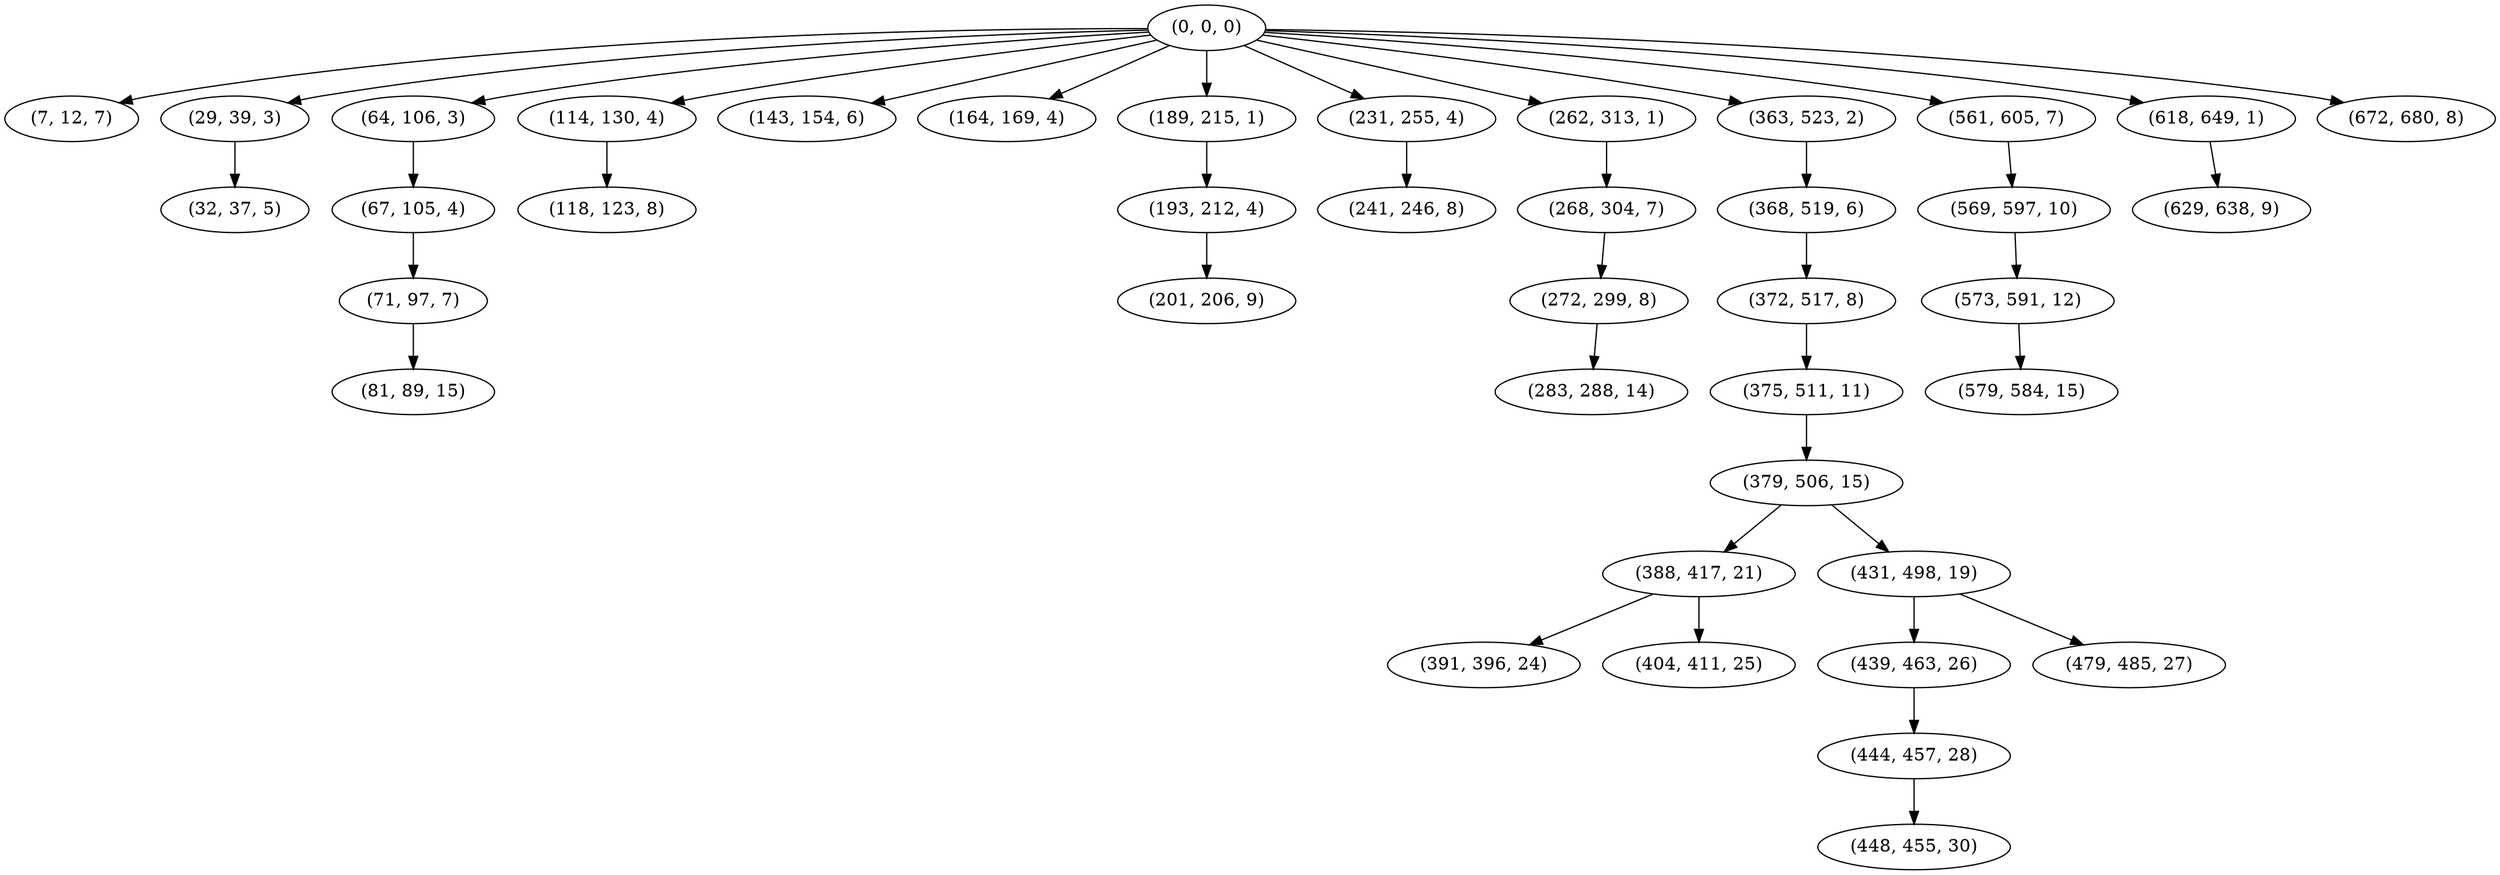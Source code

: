 digraph tree {
    "(0, 0, 0)";
    "(7, 12, 7)";
    "(29, 39, 3)";
    "(32, 37, 5)";
    "(64, 106, 3)";
    "(67, 105, 4)";
    "(71, 97, 7)";
    "(81, 89, 15)";
    "(114, 130, 4)";
    "(118, 123, 8)";
    "(143, 154, 6)";
    "(164, 169, 4)";
    "(189, 215, 1)";
    "(193, 212, 4)";
    "(201, 206, 9)";
    "(231, 255, 4)";
    "(241, 246, 8)";
    "(262, 313, 1)";
    "(268, 304, 7)";
    "(272, 299, 8)";
    "(283, 288, 14)";
    "(363, 523, 2)";
    "(368, 519, 6)";
    "(372, 517, 8)";
    "(375, 511, 11)";
    "(379, 506, 15)";
    "(388, 417, 21)";
    "(391, 396, 24)";
    "(404, 411, 25)";
    "(431, 498, 19)";
    "(439, 463, 26)";
    "(444, 457, 28)";
    "(448, 455, 30)";
    "(479, 485, 27)";
    "(561, 605, 7)";
    "(569, 597, 10)";
    "(573, 591, 12)";
    "(579, 584, 15)";
    "(618, 649, 1)";
    "(629, 638, 9)";
    "(672, 680, 8)";
    "(0, 0, 0)" -> "(7, 12, 7)";
    "(0, 0, 0)" -> "(29, 39, 3)";
    "(0, 0, 0)" -> "(64, 106, 3)";
    "(0, 0, 0)" -> "(114, 130, 4)";
    "(0, 0, 0)" -> "(143, 154, 6)";
    "(0, 0, 0)" -> "(164, 169, 4)";
    "(0, 0, 0)" -> "(189, 215, 1)";
    "(0, 0, 0)" -> "(231, 255, 4)";
    "(0, 0, 0)" -> "(262, 313, 1)";
    "(0, 0, 0)" -> "(363, 523, 2)";
    "(0, 0, 0)" -> "(561, 605, 7)";
    "(0, 0, 0)" -> "(618, 649, 1)";
    "(0, 0, 0)" -> "(672, 680, 8)";
    "(29, 39, 3)" -> "(32, 37, 5)";
    "(64, 106, 3)" -> "(67, 105, 4)";
    "(67, 105, 4)" -> "(71, 97, 7)";
    "(71, 97, 7)" -> "(81, 89, 15)";
    "(114, 130, 4)" -> "(118, 123, 8)";
    "(189, 215, 1)" -> "(193, 212, 4)";
    "(193, 212, 4)" -> "(201, 206, 9)";
    "(231, 255, 4)" -> "(241, 246, 8)";
    "(262, 313, 1)" -> "(268, 304, 7)";
    "(268, 304, 7)" -> "(272, 299, 8)";
    "(272, 299, 8)" -> "(283, 288, 14)";
    "(363, 523, 2)" -> "(368, 519, 6)";
    "(368, 519, 6)" -> "(372, 517, 8)";
    "(372, 517, 8)" -> "(375, 511, 11)";
    "(375, 511, 11)" -> "(379, 506, 15)";
    "(379, 506, 15)" -> "(388, 417, 21)";
    "(379, 506, 15)" -> "(431, 498, 19)";
    "(388, 417, 21)" -> "(391, 396, 24)";
    "(388, 417, 21)" -> "(404, 411, 25)";
    "(431, 498, 19)" -> "(439, 463, 26)";
    "(431, 498, 19)" -> "(479, 485, 27)";
    "(439, 463, 26)" -> "(444, 457, 28)";
    "(444, 457, 28)" -> "(448, 455, 30)";
    "(561, 605, 7)" -> "(569, 597, 10)";
    "(569, 597, 10)" -> "(573, 591, 12)";
    "(573, 591, 12)" -> "(579, 584, 15)";
    "(618, 649, 1)" -> "(629, 638, 9)";
}
